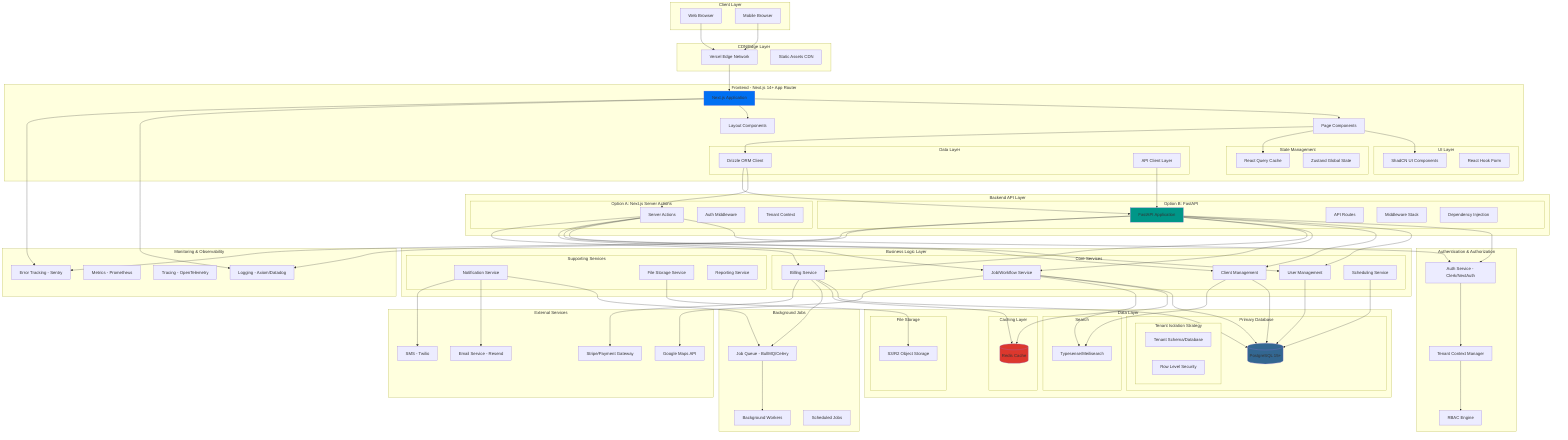 graph TB
    subgraph "Client Layer"
        WEB[Web Browser]
        MOBILE[Mobile Browser]
    end

    subgraph "CDN/Edge Layer"
        VERCEL[Vercel Edge Network]
        STATIC[Static Assets CDN]
    end

    subgraph "Frontend - Next.js 14+ App Router"
        NEXTJS[Next.js Application]
        PAGES[Page Components]
        LAYOUTS[Layout Components]
        
        subgraph "State Management"
            RQ[React Query Cache]
            ZUSTAND[Zustand Global State]
        end
        
        subgraph "UI Layer"
            SHADCN[ShadCN UI Components]
            FORMS[React Hook Form]
        end
        
        subgraph "Data Layer"
            DRIZZLE_CLIENT[Drizzle ORM Client]
            API_CLIENT[API Client Layer]
        end
    end

    subgraph "Backend API Layer"
        subgraph "Option A: Next.js Server Actions"
            SA[Server Actions]
            MIDDLEWARE_SA[Auth Middleware]
            TENANT_SA[Tenant Context]
        end
        
        subgraph "Option B: FastAPI"
            FASTAPI[FastAPI Application]
            ROUTES[API Routes]
            MIDDLEWARE_FA[Middleware Stack]
            DEPS[Dependency Injection]
        end
    end

    subgraph "Authentication & Authorization"
        AUTH[Auth Service - Clerk/NextAuth]
        RBAC[RBAC Engine]
        TENANT_CTX[Tenant Context Manager]
    end

    subgraph "Business Logic Layer"
        subgraph "Core Services"
            USER_SVC[User Management]
            CLIENT_SVC[Client Management]
            JOB_SVC[Job/Workflow Service]
            BILLING_SVC[Billing Service]
            SCHEDULE_SVC[Scheduling Service]
        end
        
        subgraph "Supporting Services"
            NOTIF_SVC[Notification Service]
            FILE_SVC[File Storage Service]
            REPORT_SVC[Reporting Service]
        end
    end

    subgraph "Data Layer"
        subgraph "Primary Database"
            POSTGRES[(PostgreSQL 15+)]
            
            subgraph "Tenant Isolation Strategy"
                TENANT_DB[Tenant Schema/Database]
                RLS[Row Level Security]
            end
        end
        
        subgraph "Caching Layer"
            REDIS[(Redis Cache)]
        end
        
        subgraph "File Storage"
            S3[S3/R2 Object Storage]
        end
        
        subgraph "Search"
            TYPESENSE[Typesense/Meilisearch]
        end
    end

    subgraph "Background Jobs"
        QUEUE[Job Queue - BullMQ/Celery]
        WORKERS[Background Workers]
        CRON[Scheduled Jobs]
    end

    subgraph "External Services"
        EMAIL[Email Service - Resend]
        SMS[SMS - Twilio]
        PAYMENT[Stripe/Payment Gateway]
        MAPS[Google Maps API]
    end

    subgraph "Monitoring & Observability"
        LOGS[Logging - Axiom/Datadog]
        METRICS[Metrics - Prometheus]
        TRACES[Tracing - OpenTelemetry]
        ERRORS[Error Tracking - Sentry]
    end

    %% Connections
    WEB --> VERCEL
    MOBILE --> VERCEL
    VERCEL --> NEXTJS
    
    NEXTJS --> PAGES
    NEXTJS --> LAYOUTS
    PAGES --> SHADCN
    PAGES --> RQ
    PAGES --> DRIZZLE_CLIENT
    
    DRIZZLE_CLIENT --> SA
    DRIZZLE_CLIENT --> FASTAPI
    API_CLIENT --> FASTAPI
    
    SA --> AUTH
    FASTAPI --> AUTH
    
    AUTH --> TENANT_CTX
    TENANT_CTX --> RBAC
    
    SA --> USER_SVC
    SA --> CLIENT_SVC
    SA --> JOB_SVC
    SA --> BILLING_SVC
    
    FASTAPI --> USER_SVC
    FASTAPI --> CLIENT_SVC
    FASTAPI --> JOB_SVC
    FASTAPI --> BILLING_SVC
    
    USER_SVC --> POSTGRES
    CLIENT_SVC --> POSTGRES
    JOB_SVC --> POSTGRES
    BILLING_SVC --> POSTGRES
    SCHEDULE_SVC --> POSTGRES
    
    JOB_SVC --> REDIS
    BILLING_SVC --> REDIS
    
    FILE_SVC --> S3
    
    CLIENT_SVC --> TYPESENSE
    JOB_SVC --> TYPESENSE
    
    BILLING_SVC --> QUEUE
    NOTIF_SVC --> QUEUE
    QUEUE --> WORKERS
    
    NOTIF_SVC --> EMAIL
    NOTIF_SVC --> SMS
    BILLING_SVC --> PAYMENT
    JOB_SVC --> MAPS
    
    NEXTJS --> LOGS
    FASTAPI --> LOGS
    NEXTJS --> ERRORS
    FASTAPI --> ERRORS

    style NEXTJS fill:#0070f3
    style POSTGRES fill:#336791
    style REDIS fill:#dc382d
    style FASTAPI fill:#009688